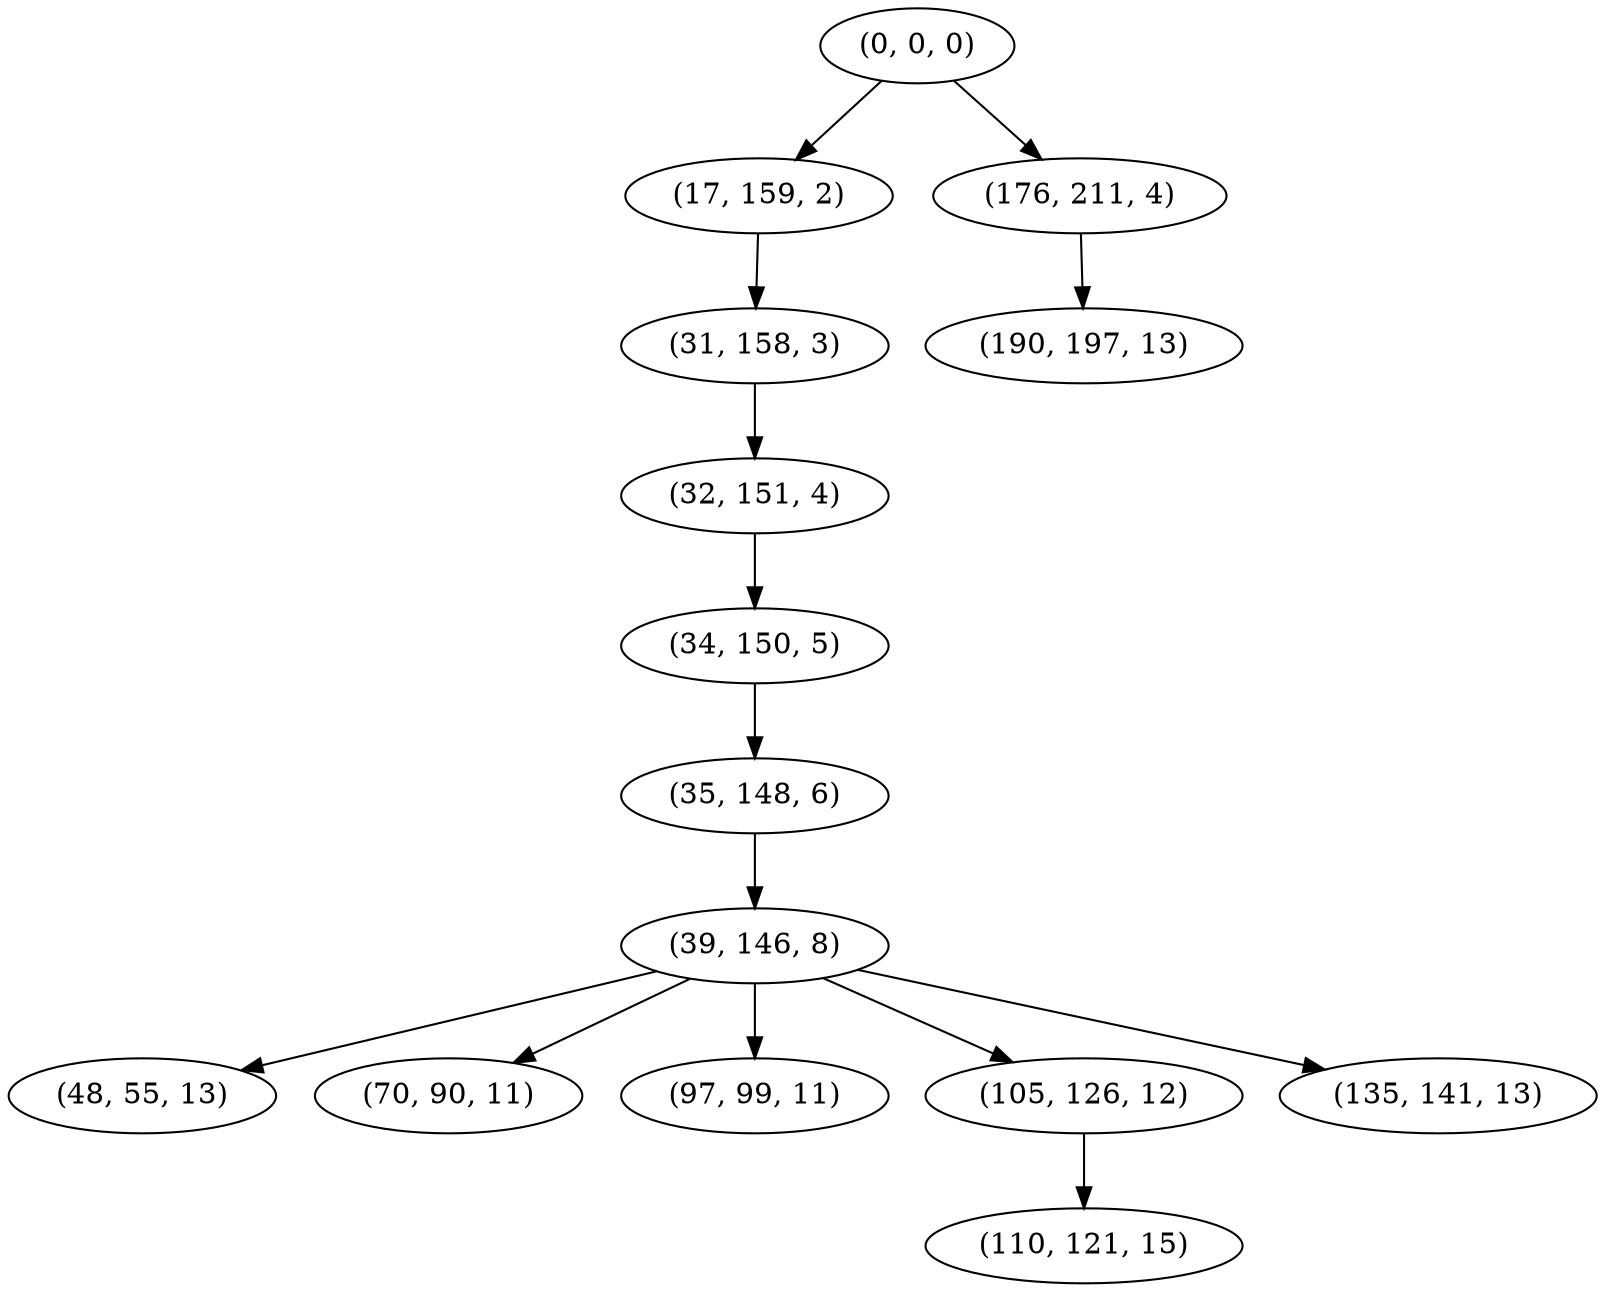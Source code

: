 digraph tree {
    "(0, 0, 0)";
    "(17, 159, 2)";
    "(31, 158, 3)";
    "(32, 151, 4)";
    "(34, 150, 5)";
    "(35, 148, 6)";
    "(39, 146, 8)";
    "(48, 55, 13)";
    "(70, 90, 11)";
    "(97, 99, 11)";
    "(105, 126, 12)";
    "(110, 121, 15)";
    "(135, 141, 13)";
    "(176, 211, 4)";
    "(190, 197, 13)";
    "(0, 0, 0)" -> "(17, 159, 2)";
    "(0, 0, 0)" -> "(176, 211, 4)";
    "(17, 159, 2)" -> "(31, 158, 3)";
    "(31, 158, 3)" -> "(32, 151, 4)";
    "(32, 151, 4)" -> "(34, 150, 5)";
    "(34, 150, 5)" -> "(35, 148, 6)";
    "(35, 148, 6)" -> "(39, 146, 8)";
    "(39, 146, 8)" -> "(48, 55, 13)";
    "(39, 146, 8)" -> "(70, 90, 11)";
    "(39, 146, 8)" -> "(97, 99, 11)";
    "(39, 146, 8)" -> "(105, 126, 12)";
    "(39, 146, 8)" -> "(135, 141, 13)";
    "(105, 126, 12)" -> "(110, 121, 15)";
    "(176, 211, 4)" -> "(190, 197, 13)";
}
